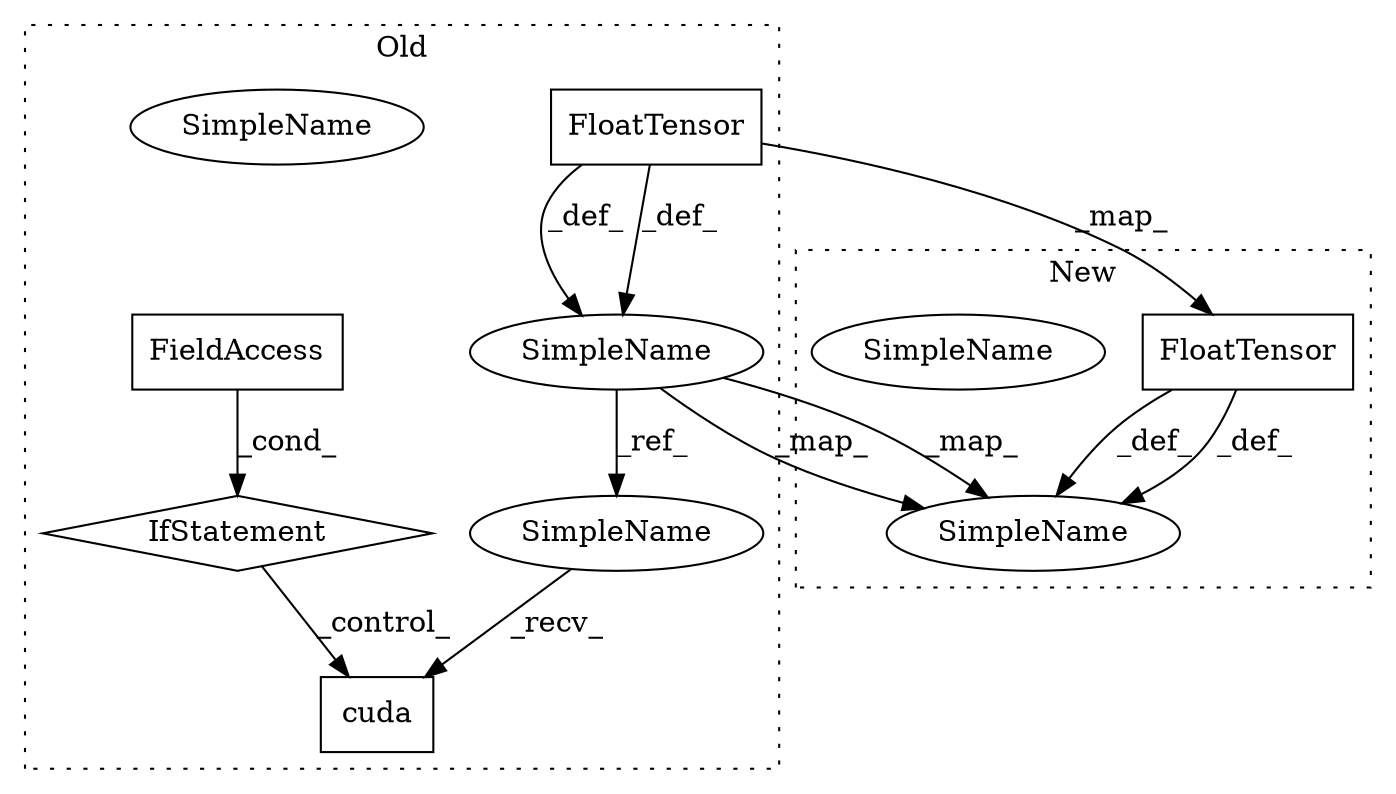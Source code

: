 digraph G {
subgraph cluster0 {
1 [label="FloatTensor" a="32" s="2617,2655" l="12,1" shape="box"];
3 [label="SimpleName" a="42" s="2596" l="5" shape="ellipse"];
6 [label="SimpleName" a="42" s="2596" l="5" shape="ellipse"];
7 [label="cuda" a="32" s="2719" l="6" shape="box"];
8 [label="IfStatement" a="25" s="2663,2671" l="4,2" shape="diamond"];
9 [label="FieldAccess" a="22" s="2667" l="4" shape="box"];
10 [label="SimpleName" a="42" s="2713" l="5" shape="ellipse"];
label = "Old";
style="dotted";
}
subgraph cluster1 {
2 [label="FloatTensor" a="32" s="2583,2621" l="12,1" shape="box"];
4 [label="SimpleName" a="42" s="2571" l="5" shape="ellipse"];
5 [label="SimpleName" a="42" s="2571" l="5" shape="ellipse"];
label = "New";
style="dotted";
}
1 -> 6 [label="_def_"];
1 -> 6 [label="_def_"];
1 -> 2 [label="_map_"];
2 -> 5 [label="_def_"];
2 -> 5 [label="_def_"];
6 -> 10 [label="_ref_"];
6 -> 5 [label="_map_"];
6 -> 5 [label="_map_"];
8 -> 7 [label="_control_"];
9 -> 8 [label="_cond_"];
10 -> 7 [label="_recv_"];
}